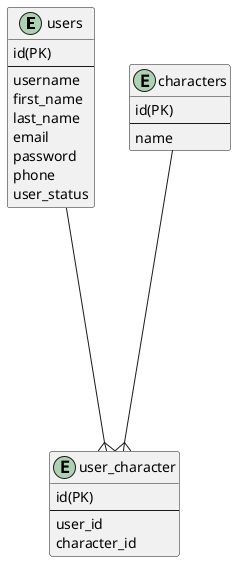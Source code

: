 @startuml
entity users {
id(PK)
--
username
first_name
last_name
email
password
phone
user_status
}

entity characters {
id(PK)
--
name
}

entity user_character {
id(PK)
--
user_id
character_id
}

users -----{ user_character
characters -----{ user_character

@enduml